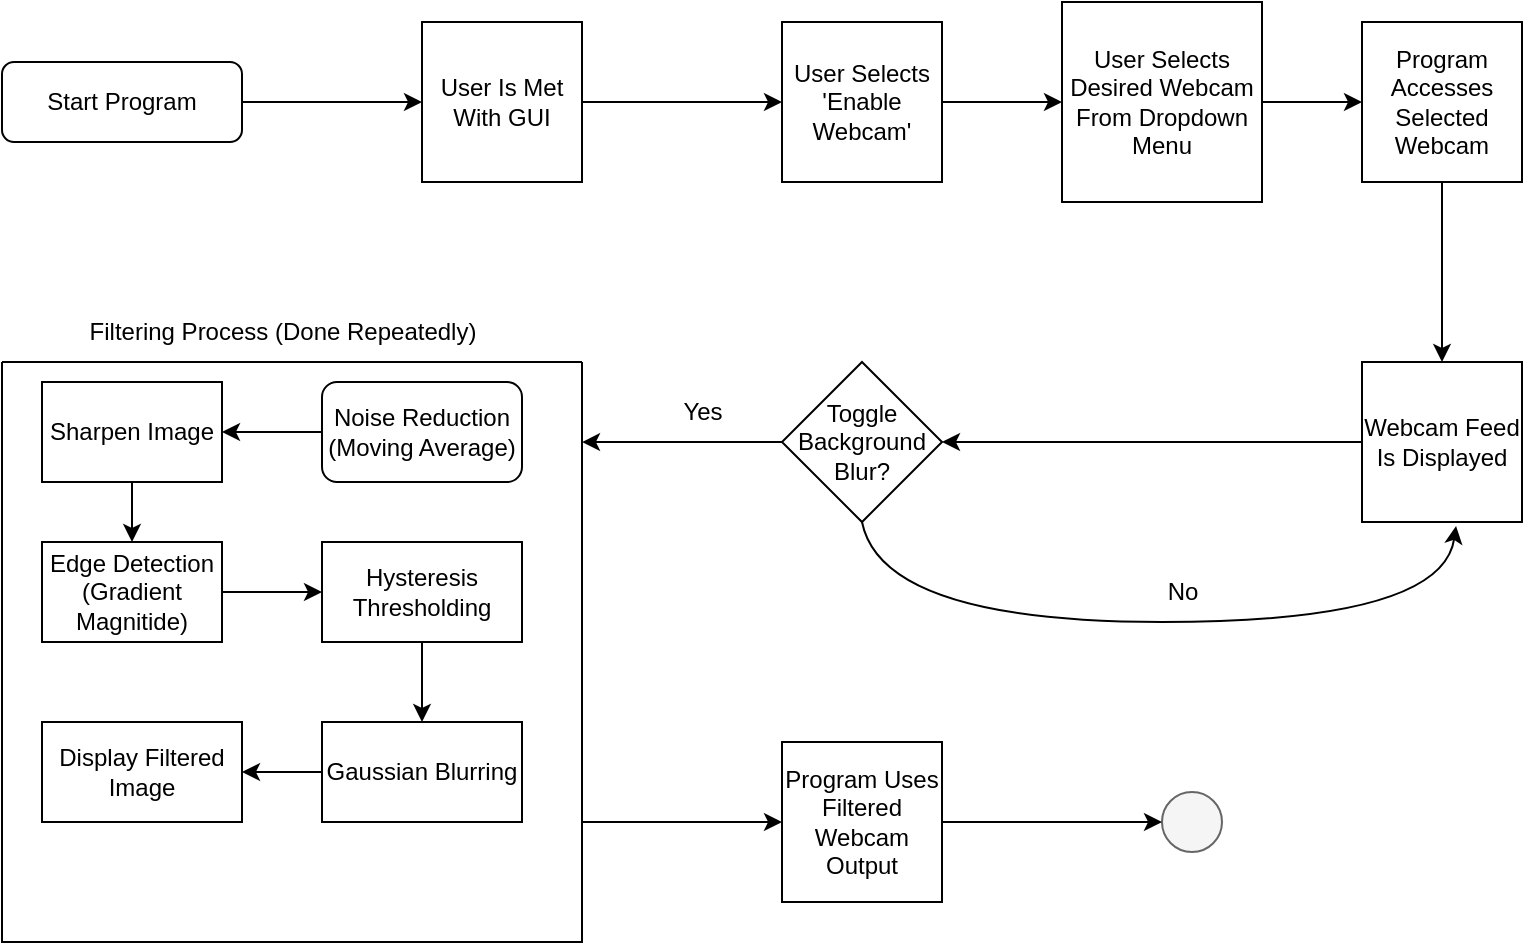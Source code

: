 <mxfile version="23.1.2" type="device">
  <diagram id="C5RBs43oDa-KdzZeNtuy" name="Page-1">
    <mxGraphModel dx="1434" dy="754" grid="1" gridSize="10" guides="1" tooltips="1" connect="1" arrows="1" fold="1" page="1" pageScale="1" pageWidth="827" pageHeight="1169" math="0" shadow="0">
      <root>
        <mxCell id="WIyWlLk6GJQsqaUBKTNV-0" />
        <mxCell id="WIyWlLk6GJQsqaUBKTNV-1" parent="WIyWlLk6GJQsqaUBKTNV-0" />
        <mxCell id="WIyWlLk6GJQsqaUBKTNV-3" value="Start Program" style="rounded=1;whiteSpace=wrap;html=1;fontSize=12;glass=0;strokeWidth=1;shadow=0;" parent="WIyWlLk6GJQsqaUBKTNV-1" vertex="1">
          <mxGeometry x="40" y="40" width="120" height="40" as="geometry" />
        </mxCell>
        <mxCell id="gCHOKQJuizi5hcOXJvC1-0" value="User Is Met With GUI" style="whiteSpace=wrap;html=1;aspect=fixed;" vertex="1" parent="WIyWlLk6GJQsqaUBKTNV-1">
          <mxGeometry x="250" y="20" width="80" height="80" as="geometry" />
        </mxCell>
        <mxCell id="gCHOKQJuizi5hcOXJvC1-1" value="" style="endArrow=classic;html=1;rounded=0;entryX=0;entryY=0.5;entryDx=0;entryDy=0;exitX=1;exitY=0.5;exitDx=0;exitDy=0;" edge="1" parent="WIyWlLk6GJQsqaUBKTNV-1" source="WIyWlLk6GJQsqaUBKTNV-3" target="gCHOKQJuizi5hcOXJvC1-0">
          <mxGeometry width="50" height="50" relative="1" as="geometry">
            <mxPoint x="190" y="170" as="sourcePoint" />
            <mxPoint x="180" y="240" as="targetPoint" />
          </mxGeometry>
        </mxCell>
        <mxCell id="gCHOKQJuizi5hcOXJvC1-2" value="User Selects &#39;Enable Webcam&#39;" style="whiteSpace=wrap;html=1;aspect=fixed;" vertex="1" parent="WIyWlLk6GJQsqaUBKTNV-1">
          <mxGeometry x="430" y="20" width="80" height="80" as="geometry" />
        </mxCell>
        <mxCell id="gCHOKQJuizi5hcOXJvC1-3" value="" style="endArrow=classic;html=1;rounded=0;entryX=0;entryY=0.5;entryDx=0;entryDy=0;exitX=1;exitY=0.5;exitDx=0;exitDy=0;" edge="1" parent="WIyWlLk6GJQsqaUBKTNV-1" source="gCHOKQJuizi5hcOXJvC1-0" target="gCHOKQJuizi5hcOXJvC1-2">
          <mxGeometry width="50" height="50" relative="1" as="geometry">
            <mxPoint x="130" y="290" as="sourcePoint" />
            <mxPoint x="180" y="240" as="targetPoint" />
          </mxGeometry>
        </mxCell>
        <mxCell id="gCHOKQJuizi5hcOXJvC1-5" value="Program Accesses Selected Webcam" style="whiteSpace=wrap;html=1;aspect=fixed;" vertex="1" parent="WIyWlLk6GJQsqaUBKTNV-1">
          <mxGeometry x="720" y="20" width="80" height="80" as="geometry" />
        </mxCell>
        <mxCell id="gCHOKQJuizi5hcOXJvC1-8" value="" style="ellipse;whiteSpace=wrap;html=1;aspect=fixed;fillColor=#f5f5f5;fontColor=#333333;strokeColor=#666666;" vertex="1" parent="WIyWlLk6GJQsqaUBKTNV-1">
          <mxGeometry x="620" y="405" width="30" height="30" as="geometry" />
        </mxCell>
        <mxCell id="gCHOKQJuizi5hcOXJvC1-9" value="Webcam Feed Is Displayed" style="whiteSpace=wrap;html=1;aspect=fixed;" vertex="1" parent="WIyWlLk6GJQsqaUBKTNV-1">
          <mxGeometry x="720" y="190" width="80" height="80" as="geometry" />
        </mxCell>
        <mxCell id="gCHOKQJuizi5hcOXJvC1-11" value="Toggle Background Blur?" style="rhombus;whiteSpace=wrap;html=1;" vertex="1" parent="WIyWlLk6GJQsqaUBKTNV-1">
          <mxGeometry x="430" y="190" width="80" height="80" as="geometry" />
        </mxCell>
        <mxCell id="gCHOKQJuizi5hcOXJvC1-12" value="" style="endArrow=classic;html=1;rounded=0;entryX=1;entryY=0.5;entryDx=0;entryDy=0;exitX=0;exitY=0.5;exitDx=0;exitDy=0;" edge="1" parent="WIyWlLk6GJQsqaUBKTNV-1" source="gCHOKQJuizi5hcOXJvC1-9" target="gCHOKQJuizi5hcOXJvC1-11">
          <mxGeometry width="50" height="50" relative="1" as="geometry">
            <mxPoint x="130" y="290" as="sourcePoint" />
            <mxPoint x="180" y="240" as="targetPoint" />
          </mxGeometry>
        </mxCell>
        <mxCell id="gCHOKQJuizi5hcOXJvC1-13" value="" style="curved=1;endArrow=classic;html=1;rounded=0;entryX=0.588;entryY=1.025;entryDx=0;entryDy=0;entryPerimeter=0;exitX=0.5;exitY=1;exitDx=0;exitDy=0;" edge="1" parent="WIyWlLk6GJQsqaUBKTNV-1" source="gCHOKQJuizi5hcOXJvC1-11" target="gCHOKQJuizi5hcOXJvC1-9">
          <mxGeometry width="50" height="50" relative="1" as="geometry">
            <mxPoint x="130" y="290" as="sourcePoint" />
            <mxPoint x="180" y="240" as="targetPoint" />
            <Array as="points">
              <mxPoint x="480" y="320" />
              <mxPoint x="760" y="320" />
            </Array>
          </mxGeometry>
        </mxCell>
        <mxCell id="gCHOKQJuizi5hcOXJvC1-15" value="" style="swimlane;startSize=0;" vertex="1" parent="WIyWlLk6GJQsqaUBKTNV-1">
          <mxGeometry x="40" y="190" width="290" height="290" as="geometry" />
        </mxCell>
        <mxCell id="gCHOKQJuizi5hcOXJvC1-22" value="&lt;div&gt;Noise Reduction&lt;/div&gt;&lt;div&gt;(Moving Average)&lt;br&gt;&lt;/div&gt;" style="rounded=1;whiteSpace=wrap;html=1;" vertex="1" parent="gCHOKQJuizi5hcOXJvC1-15">
          <mxGeometry x="160" y="10" width="100" height="50" as="geometry" />
        </mxCell>
        <mxCell id="gCHOKQJuizi5hcOXJvC1-25" value="Sharpen Image" style="rounded=0;whiteSpace=wrap;html=1;" vertex="1" parent="gCHOKQJuizi5hcOXJvC1-15">
          <mxGeometry x="20" y="10" width="90" height="50" as="geometry" />
        </mxCell>
        <mxCell id="gCHOKQJuizi5hcOXJvC1-26" value="" style="endArrow=classic;html=1;rounded=0;entryX=1;entryY=0.5;entryDx=0;entryDy=0;" edge="1" parent="gCHOKQJuizi5hcOXJvC1-15" source="gCHOKQJuizi5hcOXJvC1-22" target="gCHOKQJuizi5hcOXJvC1-25">
          <mxGeometry width="50" height="50" relative="1" as="geometry">
            <mxPoint x="90" y="100" as="sourcePoint" />
            <mxPoint x="140" y="50" as="targetPoint" />
          </mxGeometry>
        </mxCell>
        <mxCell id="gCHOKQJuizi5hcOXJvC1-29" value="&lt;div&gt;Edge Detection &lt;br&gt;&lt;/div&gt;&lt;div&gt;(Gradient Magnitide)&lt;br&gt;&lt;/div&gt;" style="rounded=0;whiteSpace=wrap;html=1;" vertex="1" parent="gCHOKQJuizi5hcOXJvC1-15">
          <mxGeometry x="20" y="90" width="90" height="50" as="geometry" />
        </mxCell>
        <mxCell id="gCHOKQJuizi5hcOXJvC1-30" value="" style="endArrow=classic;html=1;rounded=0;entryX=0.5;entryY=0;entryDx=0;entryDy=0;" edge="1" parent="gCHOKQJuizi5hcOXJvC1-15" source="gCHOKQJuizi5hcOXJvC1-25" target="gCHOKQJuizi5hcOXJvC1-29">
          <mxGeometry width="50" height="50" relative="1" as="geometry">
            <mxPoint x="90" y="100" as="sourcePoint" />
            <mxPoint x="140" y="50" as="targetPoint" />
          </mxGeometry>
        </mxCell>
        <mxCell id="gCHOKQJuizi5hcOXJvC1-31" value="Gaussian Blurring" style="rounded=0;whiteSpace=wrap;html=1;" vertex="1" parent="gCHOKQJuizi5hcOXJvC1-15">
          <mxGeometry x="160" y="180" width="100" height="50" as="geometry" />
        </mxCell>
        <mxCell id="gCHOKQJuizi5hcOXJvC1-33" value="Hysteresis Thresholding" style="rounded=0;whiteSpace=wrap;html=1;" vertex="1" parent="gCHOKQJuizi5hcOXJvC1-15">
          <mxGeometry x="160" y="90" width="100" height="50" as="geometry" />
        </mxCell>
        <mxCell id="gCHOKQJuizi5hcOXJvC1-34" value="" style="endArrow=classic;html=1;rounded=0;entryX=0;entryY=0.5;entryDx=0;entryDy=0;exitX=1;exitY=0.5;exitDx=0;exitDy=0;" edge="1" parent="gCHOKQJuizi5hcOXJvC1-15" source="gCHOKQJuizi5hcOXJvC1-29" target="gCHOKQJuizi5hcOXJvC1-33">
          <mxGeometry width="50" height="50" relative="1" as="geometry">
            <mxPoint x="120" y="120" as="sourcePoint" />
            <mxPoint x="140" y="80" as="targetPoint" />
          </mxGeometry>
        </mxCell>
        <mxCell id="gCHOKQJuizi5hcOXJvC1-35" value="" style="endArrow=classic;html=1;rounded=0;entryX=0.5;entryY=0;entryDx=0;entryDy=0;exitX=0.5;exitY=1;exitDx=0;exitDy=0;" edge="1" parent="gCHOKQJuizi5hcOXJvC1-15" source="gCHOKQJuizi5hcOXJvC1-33" target="gCHOKQJuizi5hcOXJvC1-31">
          <mxGeometry width="50" height="50" relative="1" as="geometry">
            <mxPoint x="90" y="130" as="sourcePoint" />
            <mxPoint x="140" y="80" as="targetPoint" />
          </mxGeometry>
        </mxCell>
        <mxCell id="gCHOKQJuizi5hcOXJvC1-40" value="Display Filtered Image" style="rounded=0;whiteSpace=wrap;html=1;" vertex="1" parent="gCHOKQJuizi5hcOXJvC1-15">
          <mxGeometry x="20" y="180" width="100" height="50" as="geometry" />
        </mxCell>
        <mxCell id="gCHOKQJuizi5hcOXJvC1-41" value="" style="endArrow=classic;html=1;rounded=0;entryX=1;entryY=0.5;entryDx=0;entryDy=0;exitX=0;exitY=0.5;exitDx=0;exitDy=0;" edge="1" parent="gCHOKQJuizi5hcOXJvC1-15" source="gCHOKQJuizi5hcOXJvC1-31" target="gCHOKQJuizi5hcOXJvC1-40">
          <mxGeometry width="50" height="50" relative="1" as="geometry">
            <mxPoint x="90" y="130" as="sourcePoint" />
            <mxPoint x="140" y="80" as="targetPoint" />
          </mxGeometry>
        </mxCell>
        <mxCell id="gCHOKQJuizi5hcOXJvC1-16" value="Filtering Process (Done Repeatedly)" style="text;html=1;align=center;verticalAlign=middle;resizable=0;points=[];autosize=1;strokeColor=none;fillColor=none;" vertex="1" parent="WIyWlLk6GJQsqaUBKTNV-1">
          <mxGeometry x="70" y="160" width="220" height="30" as="geometry" />
        </mxCell>
        <mxCell id="gCHOKQJuizi5hcOXJvC1-17" value="" style="endArrow=classic;html=1;rounded=0;exitX=0;exitY=0.5;exitDx=0;exitDy=0;entryX=1;entryY=0.138;entryDx=0;entryDy=0;entryPerimeter=0;" edge="1" parent="WIyWlLk6GJQsqaUBKTNV-1" source="gCHOKQJuizi5hcOXJvC1-11" target="gCHOKQJuizi5hcOXJvC1-15">
          <mxGeometry width="50" height="50" relative="1" as="geometry">
            <mxPoint x="130" y="290" as="sourcePoint" />
            <mxPoint x="180" y="240" as="targetPoint" />
          </mxGeometry>
        </mxCell>
        <mxCell id="gCHOKQJuizi5hcOXJvC1-18" value="Yes" style="text;html=1;align=center;verticalAlign=middle;resizable=0;points=[];autosize=1;strokeColor=none;fillColor=none;" vertex="1" parent="WIyWlLk6GJQsqaUBKTNV-1">
          <mxGeometry x="370" y="200" width="40" height="30" as="geometry" />
        </mxCell>
        <mxCell id="gCHOKQJuizi5hcOXJvC1-19" value="No" style="text;html=1;align=center;verticalAlign=middle;resizable=0;points=[];autosize=1;strokeColor=none;fillColor=none;" vertex="1" parent="WIyWlLk6GJQsqaUBKTNV-1">
          <mxGeometry x="610" y="290" width="40" height="30" as="geometry" />
        </mxCell>
        <mxCell id="gCHOKQJuizi5hcOXJvC1-43" value="Program Uses Filtered Webcam Output" style="whiteSpace=wrap;html=1;aspect=fixed;" vertex="1" parent="WIyWlLk6GJQsqaUBKTNV-1">
          <mxGeometry x="430" y="380" width="80" height="80" as="geometry" />
        </mxCell>
        <mxCell id="gCHOKQJuizi5hcOXJvC1-44" value="" style="endArrow=classic;html=1;rounded=0;entryX=0;entryY=0.5;entryDx=0;entryDy=0;exitX=1;exitY=0.793;exitDx=0;exitDy=0;exitPerimeter=0;" edge="1" parent="WIyWlLk6GJQsqaUBKTNV-1" source="gCHOKQJuizi5hcOXJvC1-15" target="gCHOKQJuizi5hcOXJvC1-43">
          <mxGeometry width="50" height="50" relative="1" as="geometry">
            <mxPoint x="130" y="320" as="sourcePoint" />
            <mxPoint x="180" y="270" as="targetPoint" />
          </mxGeometry>
        </mxCell>
        <mxCell id="gCHOKQJuizi5hcOXJvC1-45" value="" style="endArrow=classic;html=1;rounded=0;entryX=0;entryY=0.5;entryDx=0;entryDy=0;exitX=1;exitY=0.5;exitDx=0;exitDy=0;" edge="1" parent="WIyWlLk6GJQsqaUBKTNV-1" source="gCHOKQJuizi5hcOXJvC1-43" target="gCHOKQJuizi5hcOXJvC1-8">
          <mxGeometry width="50" height="50" relative="1" as="geometry">
            <mxPoint x="130" y="320" as="sourcePoint" />
            <mxPoint x="180" y="270" as="targetPoint" />
          </mxGeometry>
        </mxCell>
        <mxCell id="gCHOKQJuizi5hcOXJvC1-46" value="User Selects Desired Webcam From Dropdown Menu" style="whiteSpace=wrap;html=1;aspect=fixed;" vertex="1" parent="WIyWlLk6GJQsqaUBKTNV-1">
          <mxGeometry x="570" y="10" width="100" height="100" as="geometry" />
        </mxCell>
        <mxCell id="gCHOKQJuizi5hcOXJvC1-48" value="" style="endArrow=classic;html=1;rounded=0;entryX=0;entryY=0.5;entryDx=0;entryDy=0;exitX=1;exitY=0.5;exitDx=0;exitDy=0;" edge="1" parent="WIyWlLk6GJQsqaUBKTNV-1" source="gCHOKQJuizi5hcOXJvC1-2" target="gCHOKQJuizi5hcOXJvC1-46">
          <mxGeometry width="50" height="50" relative="1" as="geometry">
            <mxPoint x="150" y="320" as="sourcePoint" />
            <mxPoint x="200" y="270" as="targetPoint" />
          </mxGeometry>
        </mxCell>
        <mxCell id="gCHOKQJuizi5hcOXJvC1-49" value="" style="endArrow=classic;html=1;rounded=0;entryX=0.5;entryY=0;entryDx=0;entryDy=0;exitX=0.5;exitY=1;exitDx=0;exitDy=0;" edge="1" parent="WIyWlLk6GJQsqaUBKTNV-1" source="gCHOKQJuizi5hcOXJvC1-5" target="gCHOKQJuizi5hcOXJvC1-9">
          <mxGeometry width="50" height="50" relative="1" as="geometry">
            <mxPoint x="150" y="320" as="sourcePoint" />
            <mxPoint x="200" y="270" as="targetPoint" />
          </mxGeometry>
        </mxCell>
        <mxCell id="gCHOKQJuizi5hcOXJvC1-50" value="" style="endArrow=classic;html=1;rounded=0;entryX=0;entryY=0.5;entryDx=0;entryDy=0;exitX=1;exitY=0.5;exitDx=0;exitDy=0;" edge="1" parent="WIyWlLk6GJQsqaUBKTNV-1" source="gCHOKQJuizi5hcOXJvC1-46" target="gCHOKQJuizi5hcOXJvC1-5">
          <mxGeometry width="50" height="50" relative="1" as="geometry">
            <mxPoint x="150" y="320" as="sourcePoint" />
            <mxPoint x="200" y="270" as="targetPoint" />
          </mxGeometry>
        </mxCell>
      </root>
    </mxGraphModel>
  </diagram>
</mxfile>
